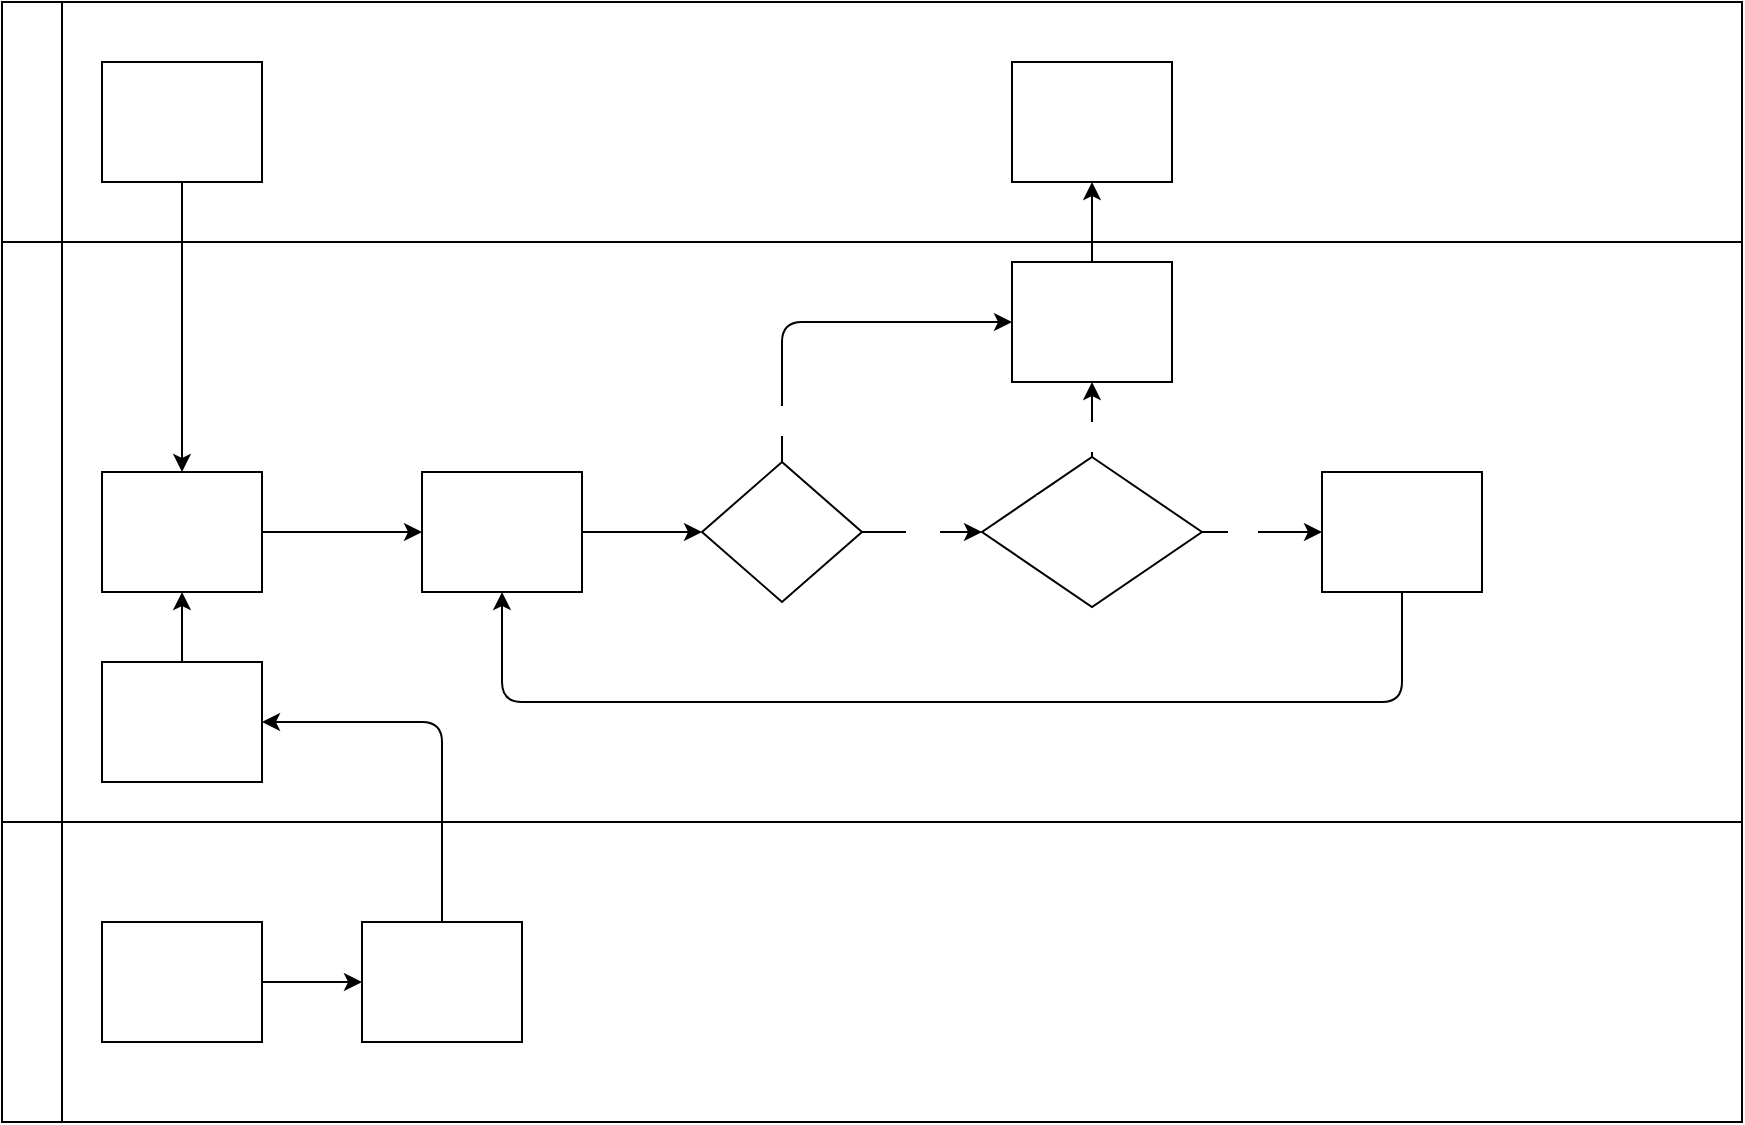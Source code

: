 <mxfile>
    <diagram id="DGjUhBljzP0qLcx9KxV6" name="Page-1">
        <mxGraphModel dx="1849" dy="744" grid="1" gridSize="10" guides="1" tooltips="1" connect="1" arrows="1" fold="1" page="1" pageScale="1" pageWidth="850" pageHeight="1100" math="0" shadow="0">
            <root>
                <mxCell id="0"/>
                <mxCell id="1" parent="0"/>
                <mxCell id="23" value="" style="swimlane;html=1;childLayout=stackLayout;resizeParent=1;resizeParentMax=0;horizontal=0;startSize=0;horizontalStack=0;strokeColor=none;fontColor=#FFFFFF;" parent="1" vertex="1">
                    <mxGeometry x="110" y="110" width="870" height="560" as="geometry">
                        <mxRectangle x="110" y="120" width="40" height="60" as="alternateBounds"/>
                    </mxGeometry>
                </mxCell>
                <mxCell id="24" style="edgeStyle=orthogonalEdgeStyle;rounded=1;orthogonalLoop=1;jettySize=auto;html=1;exitX=0.5;exitY=1;exitDx=0;exitDy=0;entryX=0.5;entryY=0;entryDx=0;entryDy=0;fontColor=#FFFFFF;" parent="23" source="28" target="32" edge="1">
                    <mxGeometry relative="1" as="geometry">
                        <Array as="points">
                            <mxPoint x="90" y="220"/>
                            <mxPoint x="90" y="220"/>
                        </Array>
                    </mxGeometry>
                </mxCell>
                <mxCell id="27" value="User" style="swimlane;html=1;startSize=30;horizontal=0;fontColor=#FFFFFF;" parent="23" vertex="1">
                    <mxGeometry width="870" height="120" as="geometry">
                        <mxRectangle x="20" width="850" height="30" as="alternateBounds"/>
                    </mxGeometry>
                </mxCell>
                <mxCell id="28" value="&lt;font&gt;User requests via Best Life Website&lt;/font&gt;" style="rounded=0;whiteSpace=wrap;html=1;fontFamily=Helvetica;fontSize=12;fontColor=#FFFFFF;align=center;shadow=0;glass=0;strokeColor=default;" parent="27" vertex="1">
                    <mxGeometry x="50" y="30" width="80" height="60" as="geometry"/>
                </mxCell>
                <mxCell id="29" value="&lt;font&gt;Receive Response&lt;/font&gt;" style="rounded=0;whiteSpace=wrap;html=1;fontFamily=Helvetica;fontSize=12;fontColor=#FFFFFF;align=center;strokeColor=default;" parent="27" vertex="1">
                    <mxGeometry x="505" y="30" width="80" height="60" as="geometry"/>
                </mxCell>
                <mxCell id="30" value="Ops Team" style="swimlane;html=1;startSize=30;horizontal=0;fontColor=#FFFFFF;" parent="23" vertex="1">
                    <mxGeometry y="120" width="870" height="290" as="geometry"/>
                </mxCell>
                <mxCell id="31" style="edgeStyle=orthogonalEdgeStyle;rounded=0;orthogonalLoop=1;jettySize=auto;html=1;exitX=1;exitY=0.5;exitDx=0;exitDy=0;entryX=0;entryY=0.5;entryDx=0;entryDy=0;fontColor=#FFFFFF;" parent="30" source="32" target="34" edge="1">
                    <mxGeometry relative="1" as="geometry"/>
                </mxCell>
                <mxCell id="32" value="&lt;font&gt;Verifies enrollment via tickets in AirTable&lt;/font&gt;" style="rounded=0;whiteSpace=wrap;html=1;fontFamily=Helvetica;fontSize=12;fontColor=#FFFFFF;align=center;strokeColor=default;" parent="30" vertex="1">
                    <mxGeometry x="50" y="115" width="80" height="60" as="geometry"/>
                </mxCell>
                <mxCell id="33" style="edgeStyle=orthogonalEdgeStyle;rounded=0;orthogonalLoop=1;jettySize=auto;html=1;exitX=1;exitY=0.5;exitDx=0;exitDy=0;entryX=0;entryY=0.5;entryDx=0;entryDy=0;fontColor=#FFFFFF;" parent="30" source="34" target="37" edge="1">
                    <mxGeometry relative="1" as="geometry">
                        <mxPoint x="370" y="105" as="targetPoint"/>
                    </mxGeometry>
                </mxCell>
                <mxCell id="34" value="&lt;font&gt;Ticket will go through Auditing&lt;/font&gt;" style="rounded=0;whiteSpace=wrap;html=1;fontFamily=Helvetica;fontSize=12;fontColor=#FFFFFF;align=center;strokeColor=default;" parent="30" vertex="1">
                    <mxGeometry x="210" y="115" width="80" height="60" as="geometry"/>
                </mxCell>
                <mxCell id="66" style="edgeStyle=none;html=1;exitX=1;exitY=0.5;exitDx=0;exitDy=0;entryX=0;entryY=0.5;entryDx=0;entryDy=0;fontColor=#FFFFFF;" parent="30" source="37" target="70" edge="1">
                    <mxGeometry relative="1" as="geometry">
                        <mxPoint x="530" y="120" as="targetPoint"/>
                    </mxGeometry>
                </mxCell>
                <mxCell id="67" value="Yes" style="edgeLabel;html=1;align=center;verticalAlign=middle;resizable=0;points=[];fontColor=#FFFFFF;" parent="66" vertex="1" connectable="0">
                    <mxGeometry x="0.005" y="2" relative="1" as="geometry">
                        <mxPoint as="offset"/>
                    </mxGeometry>
                </mxCell>
                <mxCell id="79" style="edgeStyle=orthogonalEdgeStyle;html=1;exitX=0.5;exitY=0;exitDx=0;exitDy=0;entryX=0;entryY=0.5;entryDx=0;entryDy=0;fontSize=12;fontColor=#FFFFFF;" parent="30" source="37" target="68" edge="1">
                    <mxGeometry relative="1" as="geometry"/>
                </mxCell>
                <mxCell id="80" value="No" style="edgeLabel;html=1;align=center;verticalAlign=middle;resizable=0;points=[];fontSize=12;fontColor=#FFFFFF;" parent="79" vertex="1" connectable="0">
                    <mxGeometry x="-0.77" y="-1" relative="1" as="geometry">
                        <mxPoint as="offset"/>
                    </mxGeometry>
                </mxCell>
                <mxCell id="37" value="Eligible?" style="rhombus;whiteSpace=wrap;html=1;fontColor=#FFFFFF;" parent="30" vertex="1">
                    <mxGeometry x="350" y="110" width="80" height="70" as="geometry"/>
                </mxCell>
                <mxCell id="65" style="edgeStyle=none;html=1;exitX=0.5;exitY=0;exitDx=0;exitDy=0;entryX=0.5;entryY=1;entryDx=0;entryDy=0;fontColor=#FFFFFF;" parent="30" source="63" target="32" edge="1">
                    <mxGeometry relative="1" as="geometry"/>
                </mxCell>
                <mxCell id="63" value="&lt;font&gt;Convert CSV to Tickets&lt;/font&gt;" style="rounded=0;whiteSpace=wrap;html=1;fontFamily=Helvetica;fontSize=12;fontColor=#FFFFFF;align=center;shadow=0;glass=0;strokeColor=default;" parent="30" vertex="1">
                    <mxGeometry x="50" y="210" width="80" height="60" as="geometry"/>
                </mxCell>
                <mxCell id="68" value="&lt;font&gt;Send Response via SMS&lt;/font&gt;" style="rounded=0;whiteSpace=wrap;html=1;fontFamily=Helvetica;fontSize=12;fontColor=#FFFFFF;align=center;strokeColor=default;" parent="30" vertex="1">
                    <mxGeometry x="505" y="10" width="80" height="60" as="geometry"/>
                </mxCell>
                <mxCell id="71" style="edgeStyle=none;html=1;exitX=0.5;exitY=0;exitDx=0;exitDy=0;entryX=0.5;entryY=1;entryDx=0;entryDy=0;fontSize=12;fontColor=#FFFFFF;" parent="30" source="70" target="68" edge="1">
                    <mxGeometry relative="1" as="geometry"/>
                </mxCell>
                <mxCell id="75" value="Yes" style="edgeLabel;html=1;align=center;verticalAlign=middle;resizable=0;points=[];fontSize=12;fontColor=#FFFFFF;" parent="71" vertex="1" connectable="0">
                    <mxGeometry x="-0.405" relative="1" as="geometry">
                        <mxPoint as="offset"/>
                    </mxGeometry>
                </mxCell>
                <mxCell id="77" style="edgeStyle=none;html=1;exitX=1;exitY=0.5;exitDx=0;exitDy=0;entryX=0;entryY=0.5;entryDx=0;entryDy=0;fontSize=12;fontColor=#FFFFFF;" parent="30" source="70" target="76" edge="1">
                    <mxGeometry relative="1" as="geometry"/>
                </mxCell>
                <mxCell id="81" value="No" style="edgeLabel;html=1;align=center;verticalAlign=middle;resizable=0;points=[];fontSize=12;fontColor=#FFFFFF;" parent="77" vertex="1" connectable="0">
                    <mxGeometry x="-0.333" relative="1" as="geometry">
                        <mxPoint as="offset"/>
                    </mxGeometry>
                </mxCell>
                <mxCell id="70" value="Does input&lt;br&gt;&amp;nbsp;and prescription &lt;br&gt;match?" style="rhombus;whiteSpace=wrap;html=1;fontColor=#FFFFFF;" parent="30" vertex="1">
                    <mxGeometry x="490" y="107.5" width="110" height="75" as="geometry"/>
                </mxCell>
                <mxCell id="78" style="edgeStyle=orthogonalEdgeStyle;html=1;exitX=0.5;exitY=1;exitDx=0;exitDy=0;entryX=0.5;entryY=1;entryDx=0;entryDy=0;fontSize=12;fontColor=#FFFFFF;" parent="30" source="76" target="34" edge="1">
                    <mxGeometry relative="1" as="geometry">
                        <Array as="points">
                            <mxPoint x="700" y="230"/>
                            <mxPoint x="250" y="230"/>
                        </Array>
                    </mxGeometry>
                </mxCell>
                <mxCell id="76" value="&lt;font&gt;Modify Medicines&amp;nbsp;&lt;/font&gt;" style="rounded=0;whiteSpace=wrap;html=1;fontFamily=Helvetica;fontSize=12;fontColor=#FFFFFF;align=center;strokeColor=default;" parent="30" vertex="1">
                    <mxGeometry x="660" y="115" width="80" height="60" as="geometry"/>
                </mxCell>
                <mxCell id="53" value="Teleconsult Doctors" style="swimlane;html=1;startSize=30;horizontal=0;fontColor=#FFFFFF;" parent="23" vertex="1">
                    <mxGeometry y="410" width="870" height="150" as="geometry"/>
                </mxCell>
                <mxCell id="62" value="&lt;font&gt;Submits CSV File&lt;/font&gt;" style="rounded=0;whiteSpace=wrap;html=1;fontFamily=Helvetica;fontSize=12;fontColor=#FFFFFF;align=center;shadow=0;glass=0;strokeColor=default;" parent="53" vertex="1">
                    <mxGeometry x="180" y="50" width="80" height="60" as="geometry"/>
                </mxCell>
                <mxCell id="83" style="edgeStyle=none;html=1;exitX=1;exitY=0.5;exitDx=0;exitDy=0;entryX=0;entryY=0.5;entryDx=0;entryDy=0;fontColor=#FFFFFF;" parent="53" source="82" target="62" edge="1">
                    <mxGeometry relative="1" as="geometry"/>
                </mxCell>
                <mxCell id="82" value="&lt;font style=&quot;font-size: 10px;&quot;&gt;Compiles new prescriptions from teleconsults to CSV&lt;/font&gt;" style="rounded=0;whiteSpace=wrap;html=1;fontFamily=Helvetica;fontSize=12;fontColor=#FFFFFF;align=center;shadow=0;glass=0;strokeColor=default;" parent="53" vertex="1">
                    <mxGeometry x="50" y="50" width="80" height="60" as="geometry"/>
                </mxCell>
                <mxCell id="73" style="edgeStyle=none;html=1;exitX=0.5;exitY=0;exitDx=0;exitDy=0;entryX=0.5;entryY=1;entryDx=0;entryDy=0;fontSize=12;fontColor=#FFFFFF;" parent="23" source="68" target="29" edge="1">
                    <mxGeometry relative="1" as="geometry"/>
                </mxCell>
                <mxCell id="84" style="edgeStyle=orthogonalEdgeStyle;html=1;exitX=0.5;exitY=0;exitDx=0;exitDy=0;entryX=1;entryY=0.5;entryDx=0;entryDy=0;fontColor=#FFFFFF;" parent="23" source="62" target="63" edge="1">
                    <mxGeometry relative="1" as="geometry"/>
                </mxCell>
            </root>
        </mxGraphModel>
    </diagram>
</mxfile>